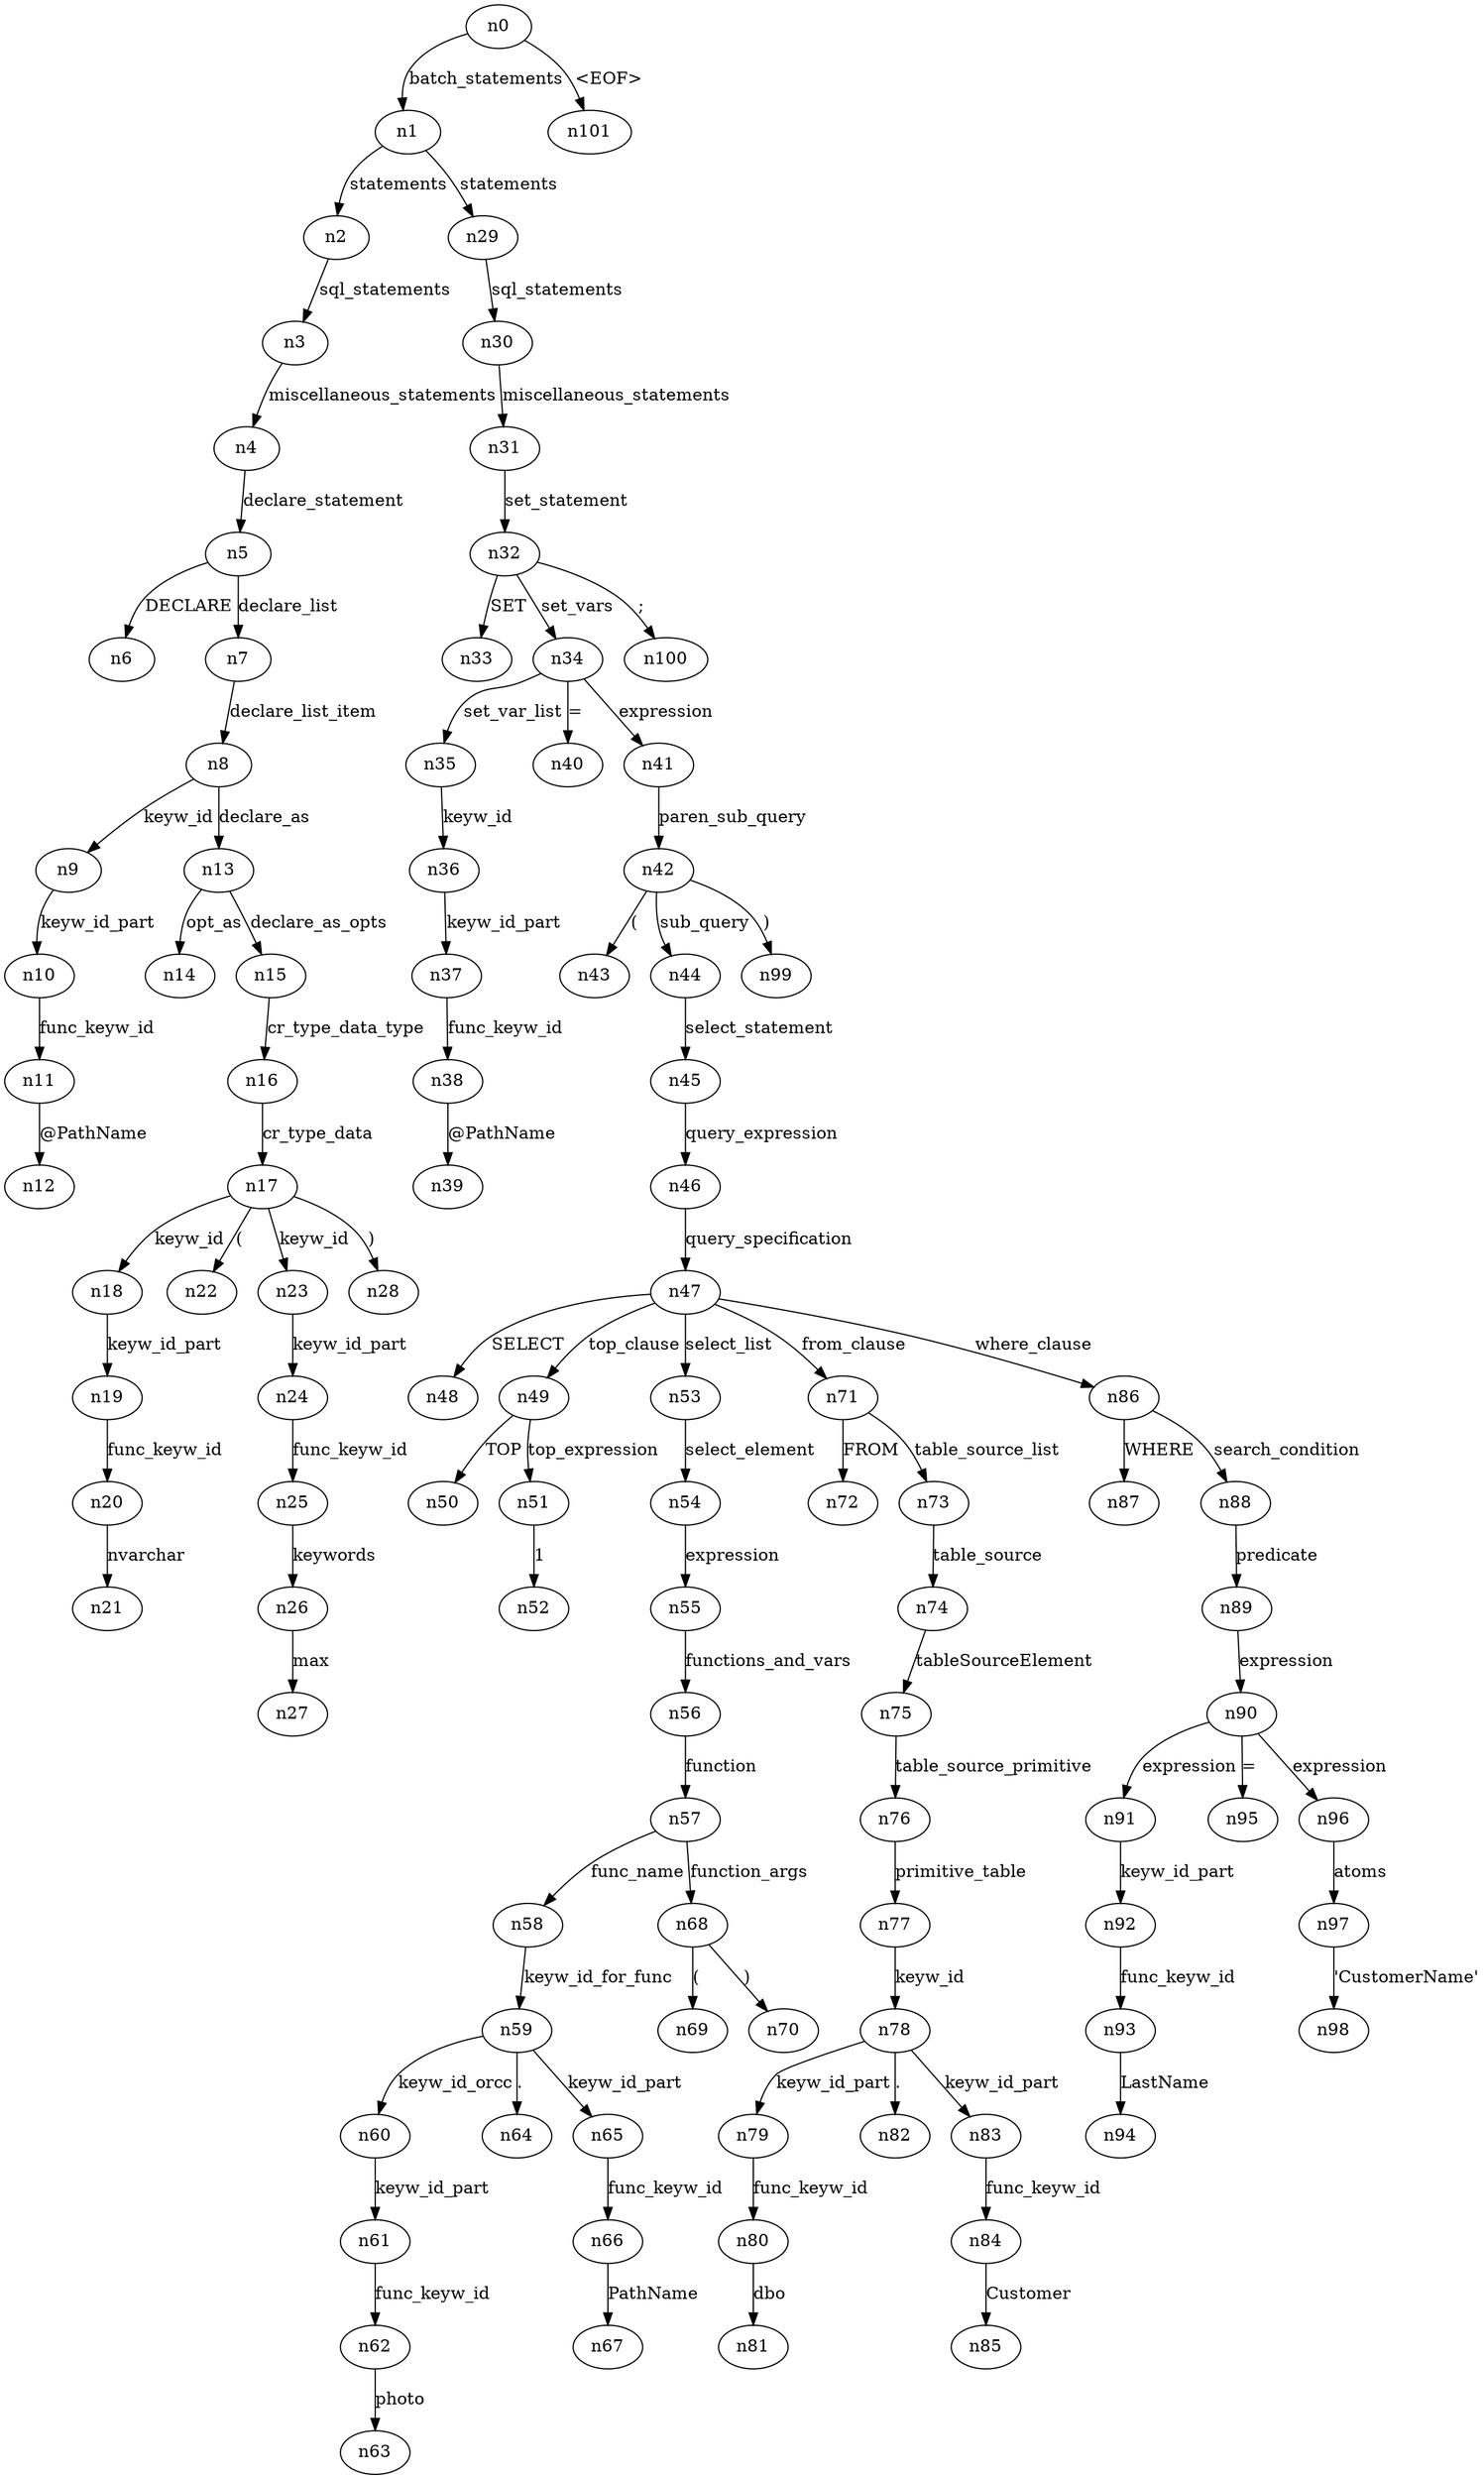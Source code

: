 digraph ParseTree {
  n0 -> n1 [label="batch_statements"];
  n1 -> n2 [label="statements"];
  n2 -> n3 [label="sql_statements"];
  n3 -> n4 [label="miscellaneous_statements"];
  n4 -> n5 [label="declare_statement"];
  n5 -> n6 [label="DECLARE"];
  n5 -> n7 [label="declare_list"];
  n7 -> n8 [label="declare_list_item"];
  n8 -> n9 [label="keyw_id"];
  n9 -> n10 [label="keyw_id_part"];
  n10 -> n11 [label="func_keyw_id"];
  n11 -> n12 [label="@PathName"];
  n8 -> n13 [label="declare_as"];
  n13 -> n14 [label="opt_as"];
  n13 -> n15 [label="declare_as_opts"];
  n15 -> n16 [label="cr_type_data_type"];
  n16 -> n17 [label="cr_type_data"];
  n17 -> n18 [label="keyw_id"];
  n18 -> n19 [label="keyw_id_part"];
  n19 -> n20 [label="func_keyw_id"];
  n20 -> n21 [label="nvarchar"];
  n17 -> n22 [label="("];
  n17 -> n23 [label="keyw_id"];
  n23 -> n24 [label="keyw_id_part"];
  n24 -> n25 [label="func_keyw_id"];
  n25 -> n26 [label="keywords"];
  n26 -> n27 [label="max"];
  n17 -> n28 [label=")"];
  n1 -> n29 [label="statements"];
  n29 -> n30 [label="sql_statements"];
  n30 -> n31 [label="miscellaneous_statements"];
  n31 -> n32 [label="set_statement"];
  n32 -> n33 [label="SET"];
  n32 -> n34 [label="set_vars"];
  n34 -> n35 [label="set_var_list"];
  n35 -> n36 [label="keyw_id"];
  n36 -> n37 [label="keyw_id_part"];
  n37 -> n38 [label="func_keyw_id"];
  n38 -> n39 [label="@PathName"];
  n34 -> n40 [label="="];
  n34 -> n41 [label="expression"];
  n41 -> n42 [label="paren_sub_query"];
  n42 -> n43 [label="("];
  n42 -> n44 [label="sub_query"];
  n44 -> n45 [label="select_statement"];
  n45 -> n46 [label="query_expression"];
  n46 -> n47 [label="query_specification"];
  n47 -> n48 [label="SELECT"];
  n47 -> n49 [label="top_clause"];
  n49 -> n50 [label="TOP"];
  n49 -> n51 [label="top_expression"];
  n51 -> n52 [label="1"];
  n47 -> n53 [label="select_list"];
  n53 -> n54 [label="select_element"];
  n54 -> n55 [label="expression"];
  n55 -> n56 [label="functions_and_vars"];
  n56 -> n57 [label="function"];
  n57 -> n58 [label="func_name"];
  n58 -> n59 [label="keyw_id_for_func"];
  n59 -> n60 [label="keyw_id_orcc"];
  n60 -> n61 [label="keyw_id_part"];
  n61 -> n62 [label="func_keyw_id"];
  n62 -> n63 [label="photo"];
  n59 -> n64 [label="."];
  n59 -> n65 [label="keyw_id_part"];
  n65 -> n66 [label="func_keyw_id"];
  n66 -> n67 [label="PathName"];
  n57 -> n68 [label="function_args"];
  n68 -> n69 [label="("];
  n68 -> n70 [label=")"];
  n47 -> n71 [label="from_clause"];
  n71 -> n72 [label="FROM"];
  n71 -> n73 [label="table_source_list"];
  n73 -> n74 [label="table_source"];
  n74 -> n75 [label="tableSourceElement"];
  n75 -> n76 [label="table_source_primitive"];
  n76 -> n77 [label="primitive_table"];
  n77 -> n78 [label="keyw_id"];
  n78 -> n79 [label="keyw_id_part"];
  n79 -> n80 [label="func_keyw_id"];
  n80 -> n81 [label="dbo"];
  n78 -> n82 [label="."];
  n78 -> n83 [label="keyw_id_part"];
  n83 -> n84 [label="func_keyw_id"];
  n84 -> n85 [label="Customer"];
  n47 -> n86 [label="where_clause"];
  n86 -> n87 [label="WHERE"];
  n86 -> n88 [label="search_condition"];
  n88 -> n89 [label="predicate"];
  n89 -> n90 [label="expression"];
  n90 -> n91 [label="expression"];
  n91 -> n92 [label="keyw_id_part"];
  n92 -> n93 [label="func_keyw_id"];
  n93 -> n94 [label="LastName"];
  n90 -> n95 [label="="];
  n90 -> n96 [label="expression"];
  n96 -> n97 [label="atoms"];
  n97 -> n98 [label="'CustomerName'"];
  n42 -> n99 [label=")"];
  n32 -> n100 [label=";"];
  n0 -> n101 [label="<EOF>"];
}